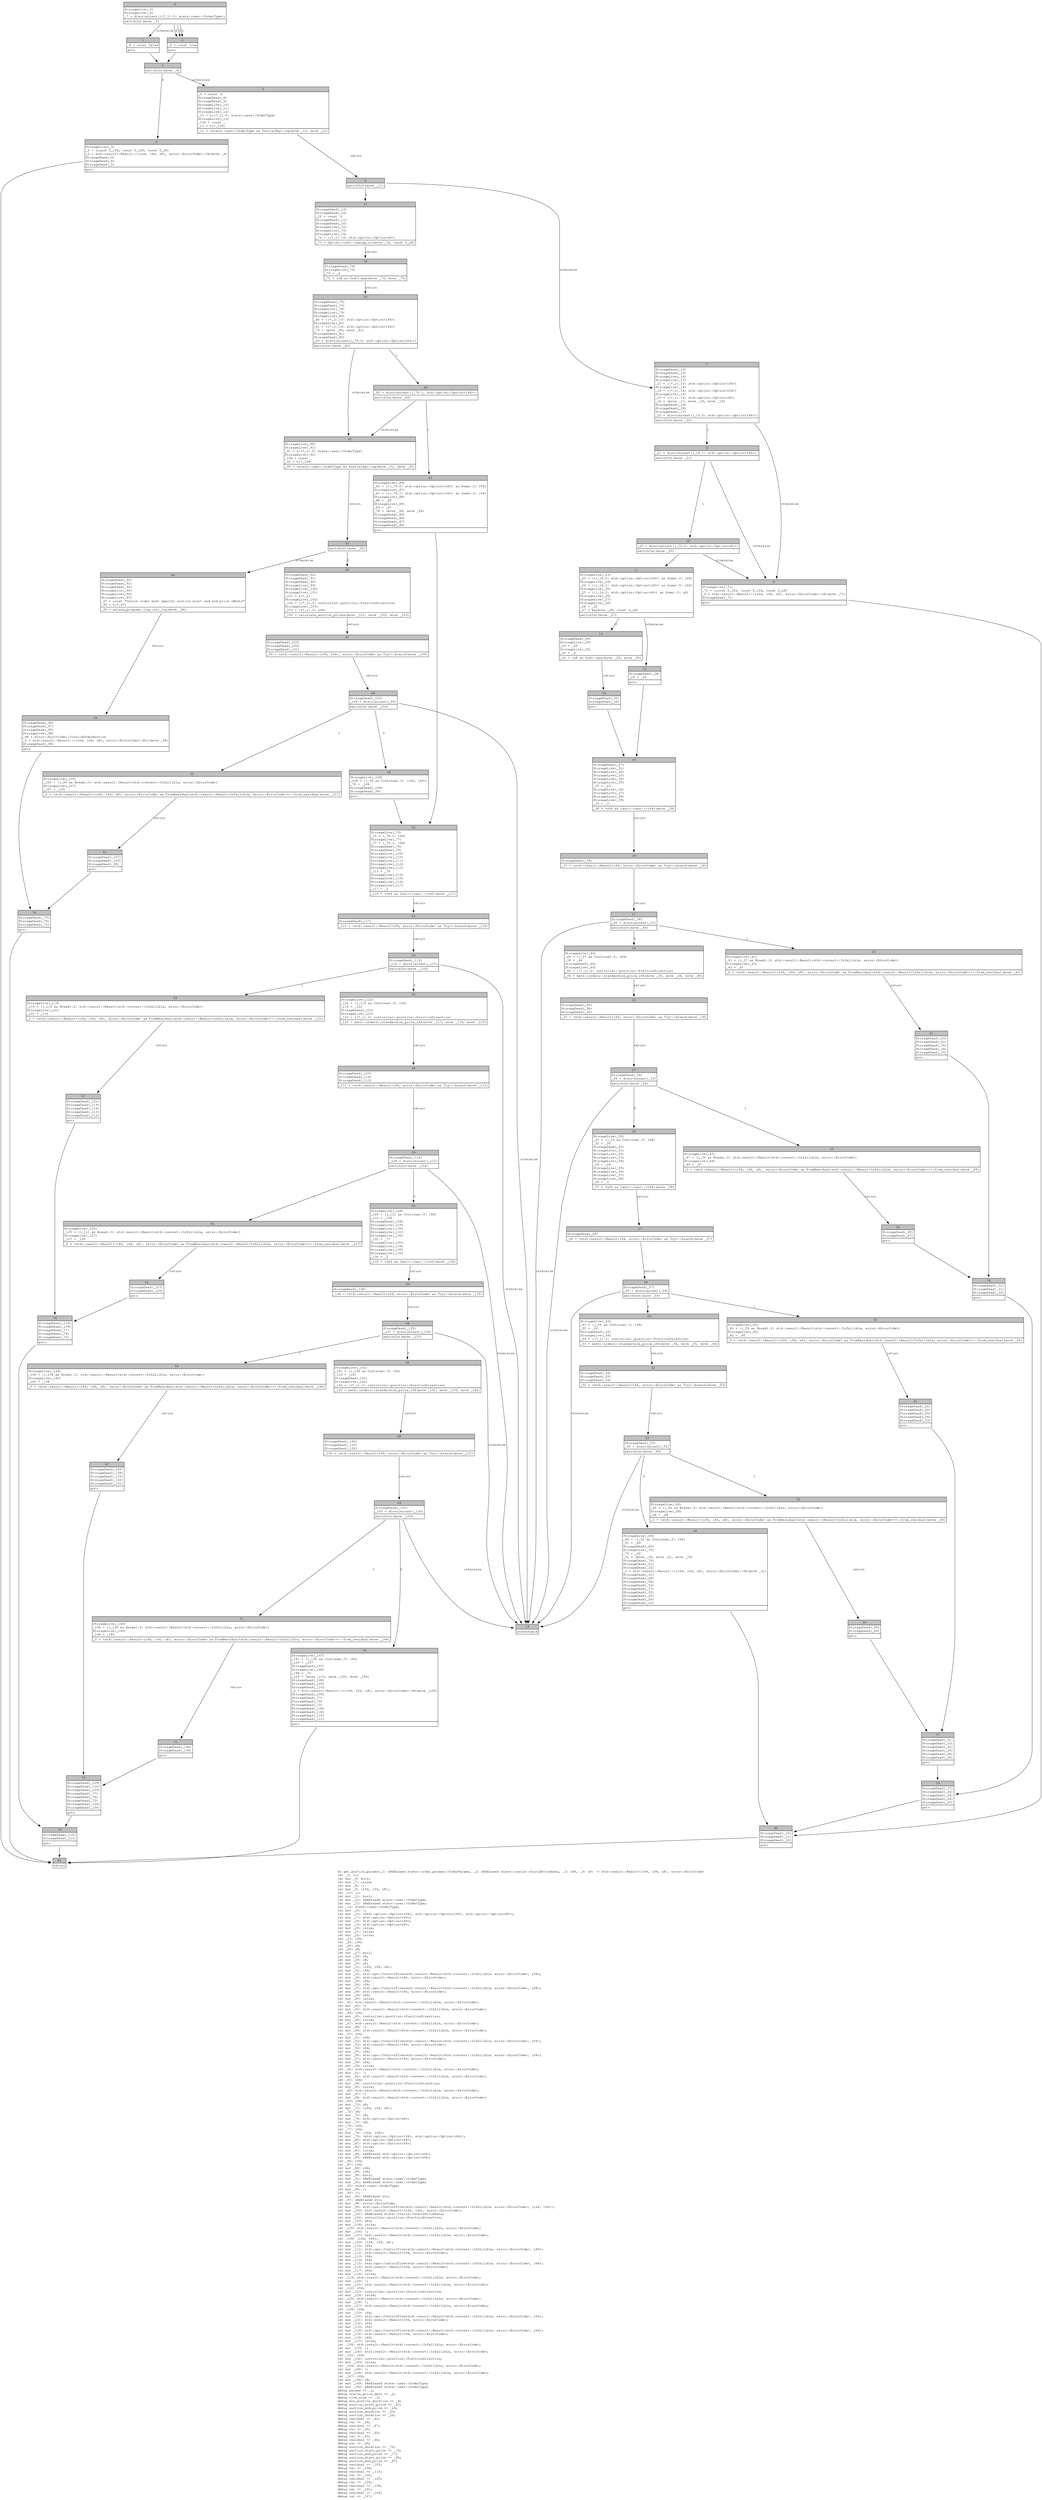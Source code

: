digraph Mir_0_507 {
    graph [fontname="Courier, monospace"];
    node [fontname="Courier, monospace"];
    edge [fontname="Courier, monospace"];
    label=<fn get_auction_params(_1: &amp;ReErased state::order_params::OrderParams, _2: &amp;ReErased state::oracle::OraclePriceData, _3: u64, _4: u8) -&gt; std::result::Result&lt;(i64, i64, u8), error::ErrorCode&gt;<br align="left"/>let _5: ();<br align="left"/>let mut _6: bool;<br align="left"/>let mut _7: isize;<br align="left"/>let mut _8: !;<br align="left"/>let mut _9: (i64, i64, u8);<br align="left"/>let _10: ();<br align="left"/>let mut _11: bool;<br align="left"/>let mut _12: &amp;ReErased state::user::OrderType;<br align="left"/>let mut _13: &amp;ReErased state::user::OrderType;<br align="left"/>let _14: state::user::OrderType;<br align="left"/>let mut _15: !;<br align="left"/>let mut _16: (std::option::Option&lt;i64&gt;, std::option::Option&lt;i64&gt;, std::option::Option&lt;u8&gt;);<br align="left"/>let mut _17: std::option::Option&lt;i64&gt;;<br align="left"/>let mut _18: std::option::Option&lt;i64&gt;;<br align="left"/>let mut _19: std::option::Option&lt;u8&gt;;<br align="left"/>let mut _20: isize;<br align="left"/>let mut _21: isize;<br align="left"/>let mut _22: isize;<br align="left"/>let _23: i64;<br align="left"/>let _24: i64;<br align="left"/>let _25: u8;<br align="left"/>let _26: u8;<br align="left"/>let mut _27: bool;<br align="left"/>let mut _28: u8;<br align="left"/>let mut _29: u8;<br align="left"/>let mut _30: u8;<br align="left"/>let mut _31: (i64, i64, u8);<br align="left"/>let mut _32: i64;<br align="left"/>let mut _33: std::ops::ControlFlow&lt;std::result::Result&lt;std::convert::Infallible, error::ErrorCode&gt;, i64&gt;;<br align="left"/>let mut _34: std::result::Result&lt;i64, error::ErrorCode&gt;;<br align="left"/>let mut _35: i64;<br align="left"/>let mut _36: i64;<br align="left"/>let mut _37: std::ops::ControlFlow&lt;std::result::Result&lt;std::convert::Infallible, error::ErrorCode&gt;, i64&gt;;<br align="left"/>let mut _38: std::result::Result&lt;i64, error::ErrorCode&gt;;<br align="left"/>let mut _39: u64;<br align="left"/>let mut _40: isize;<br align="left"/>let _41: std::result::Result&lt;std::convert::Infallible, error::ErrorCode&gt;;<br align="left"/>let mut _42: !;<br align="left"/>let mut _43: std::result::Result&lt;std::convert::Infallible, error::ErrorCode&gt;;<br align="left"/>let _44: i64;<br align="left"/>let mut _45: controller::position::PositionDirection;<br align="left"/>let mut _46: isize;<br align="left"/>let _47: std::result::Result&lt;std::convert::Infallible, error::ErrorCode&gt;;<br align="left"/>let mut _48: !;<br align="left"/>let mut _49: std::result::Result&lt;std::convert::Infallible, error::ErrorCode&gt;;<br align="left"/>let _50: i64;<br align="left"/>let mut _51: i64;<br align="left"/>let mut _52: std::ops::ControlFlow&lt;std::result::Result&lt;std::convert::Infallible, error::ErrorCode&gt;, i64&gt;;<br align="left"/>let mut _53: std::result::Result&lt;i64, error::ErrorCode&gt;;<br align="left"/>let mut _54: i64;<br align="left"/>let mut _55: i64;<br align="left"/>let mut _56: std::ops::ControlFlow&lt;std::result::Result&lt;std::convert::Infallible, error::ErrorCode&gt;, i64&gt;;<br align="left"/>let mut _57: std::result::Result&lt;i64, error::ErrorCode&gt;;<br align="left"/>let mut _58: u64;<br align="left"/>let mut _59: isize;<br align="left"/>let _60: std::result::Result&lt;std::convert::Infallible, error::ErrorCode&gt;;<br align="left"/>let mut _61: !;<br align="left"/>let mut _62: std::result::Result&lt;std::convert::Infallible, error::ErrorCode&gt;;<br align="left"/>let _63: i64;<br align="left"/>let mut _64: controller::position::PositionDirection;<br align="left"/>let mut _65: isize;<br align="left"/>let _66: std::result::Result&lt;std::convert::Infallible, error::ErrorCode&gt;;<br align="left"/>let mut _67: !;<br align="left"/>let mut _68: std::result::Result&lt;std::convert::Infallible, error::ErrorCode&gt;;<br align="left"/>let _69: i64;<br align="left"/>let mut _70: u8;<br align="left"/>let mut _71: (i64, i64, u8);<br align="left"/>let _72: u8;<br align="left"/>let mut _73: u8;<br align="left"/>let mut _74: std::option::Option&lt;u8&gt;;<br align="left"/>let mut _75: u8;<br align="left"/>let _76: i64;<br align="left"/>let _77: i64;<br align="left"/>let mut _78: (i64, i64);<br align="left"/>let mut _79: (std::option::Option&lt;i64&gt;, std::option::Option&lt;i64&gt;);<br align="left"/>let mut _80: std::option::Option&lt;i64&gt;;<br align="left"/>let mut _81: std::option::Option&lt;i64&gt;;<br align="left"/>let mut _82: isize;<br align="left"/>let mut _83: isize;<br align="left"/>let mut _84: &amp;ReErased std::option::Option&lt;i64&gt;;<br align="left"/>let mut _85: &amp;ReErased std::option::Option&lt;i64&gt;;<br align="left"/>let _86: i64;<br align="left"/>let _87: i64;<br align="left"/>let mut _88: i64;<br align="left"/>let mut _89: i64;<br align="left"/>let mut _90: bool;<br align="left"/>let mut _91: &amp;ReErased state::user::OrderType;<br align="left"/>let mut _92: &amp;ReErased state::user::OrderType;<br align="left"/>let _93: state::user::OrderType;<br align="left"/>let mut _94: !;<br align="left"/>let _95: ();<br align="left"/>let mut _96: &amp;ReErased str;<br align="left"/>let _97: &amp;ReErased str;<br align="left"/>let mut _98: error::ErrorCode;<br align="left"/>let mut _99: std::ops::ControlFlow&lt;std::result::Result&lt;std::convert::Infallible, error::ErrorCode&gt;, (i64, i64)&gt;;<br align="left"/>let mut _100: std::result::Result&lt;(i64, i64), error::ErrorCode&gt;;<br align="left"/>let mut _101: &amp;ReErased state::oracle::OraclePriceData;<br align="left"/>let mut _102: controller::position::PositionDirection;<br align="left"/>let mut _103: u64;<br align="left"/>let mut _104: isize;<br align="left"/>let _105: std::result::Result&lt;std::convert::Infallible, error::ErrorCode&gt;;<br align="left"/>let mut _106: !;<br align="left"/>let mut _107: std::result::Result&lt;std::convert::Infallible, error::ErrorCode&gt;;<br align="left"/>let _108: (i64, i64);<br align="left"/>let mut _109: (i64, i64, u8);<br align="left"/>let mut _110: i64;<br align="left"/>let mut _111: std::ops::ControlFlow&lt;std::result::Result&lt;std::convert::Infallible, error::ErrorCode&gt;, i64&gt;;<br align="left"/>let mut _112: std::result::Result&lt;i64, error::ErrorCode&gt;;<br align="left"/>let mut _113: i64;<br align="left"/>let mut _114: i64;<br align="left"/>let mut _115: std::ops::ControlFlow&lt;std::result::Result&lt;std::convert::Infallible, error::ErrorCode&gt;, i64&gt;;<br align="left"/>let mut _116: std::result::Result&lt;i64, error::ErrorCode&gt;;<br align="left"/>let mut _117: u64;<br align="left"/>let mut _118: isize;<br align="left"/>let _119: std::result::Result&lt;std::convert::Infallible, error::ErrorCode&gt;;<br align="left"/>let mut _120: !;<br align="left"/>let mut _121: std::result::Result&lt;std::convert::Infallible, error::ErrorCode&gt;;<br align="left"/>let _122: i64;<br align="left"/>let mut _123: controller::position::PositionDirection;<br align="left"/>let mut _124: isize;<br align="left"/>let _125: std::result::Result&lt;std::convert::Infallible, error::ErrorCode&gt;;<br align="left"/>let mut _126: !;<br align="left"/>let mut _127: std::result::Result&lt;std::convert::Infallible, error::ErrorCode&gt;;<br align="left"/>let _128: i64;<br align="left"/>let mut _129: i64;<br align="left"/>let mut _130: std::ops::ControlFlow&lt;std::result::Result&lt;std::convert::Infallible, error::ErrorCode&gt;, i64&gt;;<br align="left"/>let mut _131: std::result::Result&lt;i64, error::ErrorCode&gt;;<br align="left"/>let mut _132: i64;<br align="left"/>let mut _133: i64;<br align="left"/>let mut _134: std::ops::ControlFlow&lt;std::result::Result&lt;std::convert::Infallible, error::ErrorCode&gt;, i64&gt;;<br align="left"/>let mut _135: std::result::Result&lt;i64, error::ErrorCode&gt;;<br align="left"/>let mut _136: u64;<br align="left"/>let mut _137: isize;<br align="left"/>let _138: std::result::Result&lt;std::convert::Infallible, error::ErrorCode&gt;;<br align="left"/>let mut _139: !;<br align="left"/>let mut _140: std::result::Result&lt;std::convert::Infallible, error::ErrorCode&gt;;<br align="left"/>let _141: i64;<br align="left"/>let mut _142: controller::position::PositionDirection;<br align="left"/>let mut _143: isize;<br align="left"/>let _144: std::result::Result&lt;std::convert::Infallible, error::ErrorCode&gt;;<br align="left"/>let mut _145: !;<br align="left"/>let mut _146: std::result::Result&lt;std::convert::Infallible, error::ErrorCode&gt;;<br align="left"/>let _147: i64;<br align="left"/>let mut _148: u8;<br align="left"/>let mut _149: &amp;ReErased state::user::OrderType;<br align="left"/>let mut _150: &amp;ReErased state::user::OrderType;<br align="left"/>debug params =&gt; _1;<br align="left"/>debug oracle_price_data =&gt; _2;<br align="left"/>debug tick_size =&gt; _3;<br align="left"/>debug min_auction_duration =&gt; _4;<br align="left"/>debug auction_start_price =&gt; _23;<br align="left"/>debug auction_end_price =&gt; _24;<br align="left"/>debug auction_duration =&gt; _25;<br align="left"/>debug auction_duration =&gt; _26;<br align="left"/>debug residual =&gt; _41;<br align="left"/>debug val =&gt; _44;<br align="left"/>debug residual =&gt; _47;<br align="left"/>debug val =&gt; _50;<br align="left"/>debug residual =&gt; _60;<br align="left"/>debug val =&gt; _63;<br align="left"/>debug residual =&gt; _66;<br align="left"/>debug val =&gt; _69;<br align="left"/>debug auction_duration =&gt; _72;<br align="left"/>debug auction_start_price =&gt; _76;<br align="left"/>debug auction_end_price =&gt; _77;<br align="left"/>debug auction_start_price =&gt; _86;<br align="left"/>debug auction_end_price =&gt; _87;<br align="left"/>debug residual =&gt; _105;<br align="left"/>debug val =&gt; _108;<br align="left"/>debug residual =&gt; _119;<br align="left"/>debug val =&gt; _122;<br align="left"/>debug residual =&gt; _125;<br align="left"/>debug val =&gt; _128;<br align="left"/>debug residual =&gt; _138;<br align="left"/>debug val =&gt; _141;<br align="left"/>debug residual =&gt; _144;<br align="left"/>debug val =&gt; _147;<br align="left"/>>;
    bb0__0_507 [shape="none", label=<<table border="0" cellborder="1" cellspacing="0"><tr><td bgcolor="gray" align="center" colspan="1">0</td></tr><tr><td align="left" balign="left">StorageLive(_5)<br/>StorageLive(_6)<br/>_7 = discriminant(((*_1).0: state::user::OrderType))<br/></td></tr><tr><td align="left">switchInt(move _7)</td></tr></table>>];
    bb1__0_507 [shape="none", label=<<table border="0" cellborder="1" cellspacing="0"><tr><td bgcolor="gray" align="center" colspan="1">1</td></tr><tr><td align="left" balign="left">_6 = const false<br/></td></tr><tr><td align="left">goto</td></tr></table>>];
    bb2__0_507 [shape="none", label=<<table border="0" cellborder="1" cellspacing="0"><tr><td bgcolor="gray" align="center" colspan="1">2</td></tr><tr><td align="left" balign="left">_6 = const true<br/></td></tr><tr><td align="left">goto</td></tr></table>>];
    bb3__0_507 [shape="none", label=<<table border="0" cellborder="1" cellspacing="0"><tr><td bgcolor="gray" align="center" colspan="1">3</td></tr><tr><td align="left">switchInt(move _6)</td></tr></table>>];
    bb4__0_507 [shape="none", label=<<table border="0" cellborder="1" cellspacing="0"><tr><td bgcolor="gray" align="center" colspan="1">4</td></tr><tr><td align="left" balign="left">StorageLive(_9)<br/>_9 = (const 0_i64, const 0_i64, const 0_u8)<br/>_0 = std::result::Result::&lt;(i64, i64, u8), error::ErrorCode&gt;::Ok(move _9)<br/>StorageDead(_9)<br/>StorageDead(_6)<br/>StorageDead(_5)<br/></td></tr><tr><td align="left">goto</td></tr></table>>];
    bb5__0_507 [shape="none", label=<<table border="0" cellborder="1" cellspacing="0"><tr><td bgcolor="gray" align="center" colspan="1">5</td></tr><tr><td align="left" balign="left">_5 = const ()<br/>StorageDead(_6)<br/>StorageDead(_5)<br/>StorageLive(_10)<br/>StorageLive(_11)<br/>StorageLive(_12)<br/>_12 = &amp;((*_1).0: state::user::OrderType)<br/>StorageLive(_13)<br/>_150 = const _<br/>_13 = &amp;(*_150)<br/></td></tr><tr><td align="left">_11 = &lt;state::user::OrderType as PartialEq&gt;::eq(move _12, move _13)</td></tr></table>>];
    bb6__0_507 [shape="none", label=<<table border="0" cellborder="1" cellspacing="0"><tr><td bgcolor="gray" align="center" colspan="1">6</td></tr><tr><td align="left">switchInt(move _11)</td></tr></table>>];
    bb7__0_507 [shape="none", label=<<table border="0" cellborder="1" cellspacing="0"><tr><td bgcolor="gray" align="center" colspan="1">7</td></tr><tr><td align="left" balign="left">StorageDead(_13)<br/>StorageDead(_12)<br/>StorageLive(_16)<br/>StorageLive(_17)<br/>_17 = ((*_1).15: std::option::Option&lt;i64&gt;)<br/>StorageLive(_18)<br/>_18 = ((*_1).16: std::option::Option&lt;i64&gt;)<br/>StorageLive(_19)<br/>_19 = ((*_1).14: std::option::Option&lt;u8&gt;)<br/>_16 = (move _17, move _18, move _19)<br/>StorageDead(_19)<br/>StorageDead(_18)<br/>StorageDead(_17)<br/>_22 = discriminant((_16.0: std::option::Option&lt;i64&gt;))<br/></td></tr><tr><td align="left">switchInt(move _22)</td></tr></table>>];
    bb8__0_507 [shape="none", label=<<table border="0" cellborder="1" cellspacing="0"><tr><td bgcolor="gray" align="center" colspan="1">8</td></tr><tr><td align="left" balign="left">StorageLive(_71)<br/>_71 = (const 0_i64, const 0_i64, const 0_u8)<br/>_0 = std::result::Result::&lt;(i64, i64, u8), error::ErrorCode&gt;::Ok(move _71)<br/>StorageDead(_71)<br/></td></tr><tr><td align="left">goto</td></tr></table>>];
    bb9__0_507 [shape="none", label=<<table border="0" cellborder="1" cellspacing="0"><tr><td bgcolor="gray" align="center" colspan="1">9</td></tr><tr><td align="left" balign="left">_21 = discriminant((_16.1: std::option::Option&lt;i64&gt;))<br/></td></tr><tr><td align="left">switchInt(move _21)</td></tr></table>>];
    bb10__0_507 [shape="none", label=<<table border="0" cellborder="1" cellspacing="0"><tr><td bgcolor="gray" align="center" colspan="1">10</td></tr><tr><td align="left" balign="left">_20 = discriminant((_16.2: std::option::Option&lt;u8&gt;))<br/></td></tr><tr><td align="left">switchInt(move _20)</td></tr></table>>];
    bb11__0_507 [shape="none", label=<<table border="0" cellborder="1" cellspacing="0"><tr><td bgcolor="gray" align="center" colspan="1">11</td></tr><tr><td align="left" balign="left">StorageLive(_23)<br/>_23 = (((_16.0: std::option::Option&lt;i64&gt;) as Some).0: i64)<br/>StorageLive(_24)<br/>_24 = (((_16.1: std::option::Option&lt;i64&gt;) as Some).0: i64)<br/>StorageLive(_25)<br/>_25 = (((_16.2: std::option::Option&lt;u8&gt;) as Some).0: u8)<br/>StorageLive(_26)<br/>StorageLive(_27)<br/>StorageLive(_28)<br/>_28 = _25<br/>_27 = Eq(move _28, const 0_u8)<br/></td></tr><tr><td align="left">switchInt(move _27)</td></tr></table>>];
    bb12__0_507 [shape="none", label=<<table border="0" cellborder="1" cellspacing="0"><tr><td bgcolor="gray" align="center" colspan="1">12</td></tr><tr><td align="left" balign="left">StorageDead(_28)<br/>_26 = _25<br/></td></tr><tr><td align="left">goto</td></tr></table>>];
    bb13__0_507 [shape="none", label=<<table border="0" cellborder="1" cellspacing="0"><tr><td bgcolor="gray" align="center" colspan="1">13</td></tr><tr><td align="left" balign="left">StorageDead(_28)<br/>StorageLive(_29)<br/>_29 = _25<br/>StorageLive(_30)<br/>_30 = _4<br/></td></tr><tr><td align="left">_26 = &lt;u8 as Ord&gt;::max(move _29, move _30)</td></tr></table>>];
    bb14__0_507 [shape="none", label=<<table border="0" cellborder="1" cellspacing="0"><tr><td bgcolor="gray" align="center" colspan="1">14</td></tr><tr><td align="left" balign="left">StorageDead(_30)<br/>StorageDead(_29)<br/></td></tr><tr><td align="left">goto</td></tr></table>>];
    bb15__0_507 [shape="none", label=<<table border="0" cellborder="1" cellspacing="0"><tr><td bgcolor="gray" align="center" colspan="1">15</td></tr><tr><td align="left" balign="left">StorageDead(_27)<br/>StorageLive(_31)<br/>StorageLive(_32)<br/>StorageLive(_33)<br/>StorageLive(_34)<br/>StorageLive(_35)<br/>_35 = _23<br/>StorageLive(_36)<br/>StorageLive(_37)<br/>StorageLive(_38)<br/>StorageLive(_39)<br/>_39 = _3<br/></td></tr><tr><td align="left">_38 = &lt;u64 as Cast&gt;::cast::&lt;i64&gt;(move _39)</td></tr></table>>];
    bb16__0_507 [shape="none", label=<<table border="0" cellborder="1" cellspacing="0"><tr><td bgcolor="gray" align="center" colspan="1">16</td></tr><tr><td align="left" balign="left">StorageDead(_39)<br/></td></tr><tr><td align="left">_37 = &lt;std::result::Result&lt;i64, error::ErrorCode&gt; as Try&gt;::branch(move _38)</td></tr></table>>];
    bb17__0_507 [shape="none", label=<<table border="0" cellborder="1" cellspacing="0"><tr><td bgcolor="gray" align="center" colspan="1">17</td></tr><tr><td align="left" balign="left">StorageDead(_38)<br/>_40 = discriminant(_37)<br/></td></tr><tr><td align="left">switchInt(move _40)</td></tr></table>>];
    bb18__0_507 [shape="none", label=<<table border="0" cellborder="1" cellspacing="0"><tr><td bgcolor="gray" align="center" colspan="1">18</td></tr><tr><td align="left" balign="left">StorageLive(_44)<br/>_44 = ((_37 as Continue).0: i64)<br/>_36 = _44<br/>StorageDead(_44)<br/>StorageLive(_45)<br/>_45 = ((*_1).2: controller::position::PositionDirection)<br/></td></tr><tr><td align="left">_34 = math::orders::standardize_price_i64(move _35, move _36, move _45)</td></tr></table>>];
    bb19__0_507 [shape="none", label=<<table border="0" cellborder="1" cellspacing="0"><tr><td bgcolor="gray" align="center" colspan="1">19</td></tr><tr><td align="left">unreachable</td></tr></table>>];
    bb20__0_507 [shape="none", label=<<table border="0" cellborder="1" cellspacing="0"><tr><td bgcolor="gray" align="center" colspan="1">20</td></tr><tr><td align="left" balign="left">StorageLive(_41)<br/>_41 = ((_37 as Break).0: std::result::Result&lt;std::convert::Infallible, error::ErrorCode&gt;)<br/>StorageLive(_43)<br/>_43 = _41<br/></td></tr><tr><td align="left">_0 = &lt;std::result::Result&lt;(i64, i64, u8), error::ErrorCode&gt; as FromResidual&lt;std::result::Result&lt;Infallible, error::ErrorCode&gt;&gt;&gt;::from_residual(move _43)</td></tr></table>>];
    bb21__0_507 [shape="none", label=<<table border="0" cellborder="1" cellspacing="0"><tr><td bgcolor="gray" align="center" colspan="1">21</td></tr><tr><td align="left" balign="left">StorageDead(_43)<br/>StorageDead(_41)<br/>StorageDead(_36)<br/>StorageDead(_35)<br/>StorageDead(_34)<br/></td></tr><tr><td align="left">goto</td></tr></table>>];
    bb22__0_507 [shape="none", label=<<table border="0" cellborder="1" cellspacing="0"><tr><td bgcolor="gray" align="center" colspan="1">22</td></tr><tr><td align="left" balign="left">StorageDead(_45)<br/>StorageDead(_36)<br/>StorageDead(_35)<br/></td></tr><tr><td align="left">_33 = &lt;std::result::Result&lt;i64, error::ErrorCode&gt; as Try&gt;::branch(move _34)</td></tr></table>>];
    bb23__0_507 [shape="none", label=<<table border="0" cellborder="1" cellspacing="0"><tr><td bgcolor="gray" align="center" colspan="1">23</td></tr><tr><td align="left" balign="left">StorageDead(_34)<br/>_46 = discriminant(_33)<br/></td></tr><tr><td align="left">switchInt(move _46)</td></tr></table>>];
    bb24__0_507 [shape="none", label=<<table border="0" cellborder="1" cellspacing="0"><tr><td bgcolor="gray" align="center" colspan="1">24</td></tr><tr><td align="left" balign="left">StorageLive(_50)<br/>_50 = ((_33 as Continue).0: i64)<br/>_32 = _50<br/>StorageDead(_50)<br/>StorageLive(_51)<br/>StorageLive(_52)<br/>StorageLive(_53)<br/>StorageLive(_54)<br/>_54 = _24<br/>StorageLive(_55)<br/>StorageLive(_56)<br/>StorageLive(_57)<br/>StorageLive(_58)<br/>_58 = _3<br/></td></tr><tr><td align="left">_57 = &lt;u64 as Cast&gt;::cast::&lt;i64&gt;(move _58)</td></tr></table>>];
    bb25__0_507 [shape="none", label=<<table border="0" cellborder="1" cellspacing="0"><tr><td bgcolor="gray" align="center" colspan="1">25</td></tr><tr><td align="left" balign="left">StorageLive(_47)<br/>_47 = ((_33 as Break).0: std::result::Result&lt;std::convert::Infallible, error::ErrorCode&gt;)<br/>StorageLive(_49)<br/>_49 = _47<br/></td></tr><tr><td align="left">_0 = &lt;std::result::Result&lt;(i64, i64, u8), error::ErrorCode&gt; as FromResidual&lt;std::result::Result&lt;Infallible, error::ErrorCode&gt;&gt;&gt;::from_residual(move _49)</td></tr></table>>];
    bb26__0_507 [shape="none", label=<<table border="0" cellborder="1" cellspacing="0"><tr><td bgcolor="gray" align="center" colspan="1">26</td></tr><tr><td align="left" balign="left">StorageDead(_49)<br/>StorageDead(_47)<br/></td></tr><tr><td align="left">goto</td></tr></table>>];
    bb27__0_507 [shape="none", label=<<table border="0" cellborder="1" cellspacing="0"><tr><td bgcolor="gray" align="center" colspan="1">27</td></tr><tr><td align="left" balign="left">StorageDead(_58)<br/></td></tr><tr><td align="left">_56 = &lt;std::result::Result&lt;i64, error::ErrorCode&gt; as Try&gt;::branch(move _57)</td></tr></table>>];
    bb28__0_507 [shape="none", label=<<table border="0" cellborder="1" cellspacing="0"><tr><td bgcolor="gray" align="center" colspan="1">28</td></tr><tr><td align="left" balign="left">StorageDead(_57)<br/>_59 = discriminant(_56)<br/></td></tr><tr><td align="left">switchInt(move _59)</td></tr></table>>];
    bb29__0_507 [shape="none", label=<<table border="0" cellborder="1" cellspacing="0"><tr><td bgcolor="gray" align="center" colspan="1">29</td></tr><tr><td align="left" balign="left">StorageLive(_63)<br/>_63 = ((_56 as Continue).0: i64)<br/>_55 = _63<br/>StorageDead(_63)<br/>StorageLive(_64)<br/>_64 = ((*_1).2: controller::position::PositionDirection)<br/></td></tr><tr><td align="left">_53 = math::orders::standardize_price_i64(move _54, move _55, move _64)</td></tr></table>>];
    bb30__0_507 [shape="none", label=<<table border="0" cellborder="1" cellspacing="0"><tr><td bgcolor="gray" align="center" colspan="1">30</td></tr><tr><td align="left" balign="left">StorageLive(_60)<br/>_60 = ((_56 as Break).0: std::result::Result&lt;std::convert::Infallible, error::ErrorCode&gt;)<br/>StorageLive(_62)<br/>_62 = _60<br/></td></tr><tr><td align="left">_0 = &lt;std::result::Result&lt;(i64, i64, u8), error::ErrorCode&gt; as FromResidual&lt;std::result::Result&lt;Infallible, error::ErrorCode&gt;&gt;&gt;::from_residual(move _62)</td></tr></table>>];
    bb31__0_507 [shape="none", label=<<table border="0" cellborder="1" cellspacing="0"><tr><td bgcolor="gray" align="center" colspan="1">31</td></tr><tr><td align="left" balign="left">StorageDead(_62)<br/>StorageDead(_60)<br/>StorageDead(_55)<br/>StorageDead(_54)<br/>StorageDead(_53)<br/></td></tr><tr><td align="left">goto</td></tr></table>>];
    bb32__0_507 [shape="none", label=<<table border="0" cellborder="1" cellspacing="0"><tr><td bgcolor="gray" align="center" colspan="1">32</td></tr><tr><td align="left" balign="left">StorageDead(_64)<br/>StorageDead(_55)<br/>StorageDead(_54)<br/></td></tr><tr><td align="left">_52 = &lt;std::result::Result&lt;i64, error::ErrorCode&gt; as Try&gt;::branch(move _53)</td></tr></table>>];
    bb33__0_507 [shape="none", label=<<table border="0" cellborder="1" cellspacing="0"><tr><td bgcolor="gray" align="center" colspan="1">33</td></tr><tr><td align="left" balign="left">StorageDead(_53)<br/>_65 = discriminant(_52)<br/></td></tr><tr><td align="left">switchInt(move _65)</td></tr></table>>];
    bb34__0_507 [shape="none", label=<<table border="0" cellborder="1" cellspacing="0"><tr><td bgcolor="gray" align="center" colspan="1">34</td></tr><tr><td align="left" balign="left">StorageLive(_69)<br/>_69 = ((_52 as Continue).0: i64)<br/>_51 = _69<br/>StorageDead(_69)<br/>StorageLive(_70)<br/>_70 = _26<br/>_31 = (move _32, move _51, move _70)<br/>StorageDead(_70)<br/>StorageDead(_51)<br/>StorageDead(_32)<br/>_0 = std::result::Result::&lt;(i64, i64, u8), error::ErrorCode&gt;::Ok(move _31)<br/>StorageDead(_31)<br/>StorageDead(_26)<br/>StorageDead(_56)<br/>StorageDead(_52)<br/>StorageDead(_37)<br/>StorageDead(_33)<br/>StorageDead(_25)<br/>StorageDead(_24)<br/>StorageDead(_23)<br/></td></tr><tr><td align="left">goto</td></tr></table>>];
    bb35__0_507 [shape="none", label=<<table border="0" cellborder="1" cellspacing="0"><tr><td bgcolor="gray" align="center" colspan="1">35</td></tr><tr><td align="left" balign="left">StorageLive(_66)<br/>_66 = ((_52 as Break).0: std::result::Result&lt;std::convert::Infallible, error::ErrorCode&gt;)<br/>StorageLive(_68)<br/>_68 = _66<br/></td></tr><tr><td align="left">_0 = &lt;std::result::Result&lt;(i64, i64, u8), error::ErrorCode&gt; as FromResidual&lt;std::result::Result&lt;Infallible, error::ErrorCode&gt;&gt;&gt;::from_residual(move _68)</td></tr></table>>];
    bb36__0_507 [shape="none", label=<<table border="0" cellborder="1" cellspacing="0"><tr><td bgcolor="gray" align="center" colspan="1">36</td></tr><tr><td align="left" balign="left">StorageDead(_68)<br/>StorageDead(_66)<br/></td></tr><tr><td align="left">goto</td></tr></table>>];
    bb37__0_507 [shape="none", label=<<table border="0" cellborder="1" cellspacing="0"><tr><td bgcolor="gray" align="center" colspan="1">37</td></tr><tr><td align="left" balign="left">StorageDead(_13)<br/>StorageDead(_12)<br/>_10 = const ()<br/>StorageDead(_11)<br/>StorageDead(_10)<br/>StorageLive(_72)<br/>StorageLive(_73)<br/>StorageLive(_74)<br/>_74 = ((*_1).14: std::option::Option&lt;u8&gt;)<br/></td></tr><tr><td align="left">_73 = Option::&lt;u8&gt;::unwrap_or(move _74, const 0_u8)</td></tr></table>>];
    bb38__0_507 [shape="none", label=<<table border="0" cellborder="1" cellspacing="0"><tr><td bgcolor="gray" align="center" colspan="1">38</td></tr><tr><td align="left" balign="left">StorageDead(_74)<br/>StorageLive(_75)<br/>_75 = _4<br/></td></tr><tr><td align="left">_72 = &lt;u8 as Ord&gt;::max(move _73, move _75)</td></tr></table>>];
    bb39__0_507 [shape="none", label=<<table border="0" cellborder="1" cellspacing="0"><tr><td bgcolor="gray" align="center" colspan="1">39</td></tr><tr><td align="left" balign="left">StorageDead(_75)<br/>StorageDead(_73)<br/>StorageLive(_78)<br/>StorageLive(_79)<br/>StorageLive(_80)<br/>_80 = ((*_1).15: std::option::Option&lt;i64&gt;)<br/>StorageLive(_81)<br/>_81 = ((*_1).16: std::option::Option&lt;i64&gt;)<br/>_79 = (move _80, move _81)<br/>StorageDead(_81)<br/>StorageDead(_80)<br/>_83 = discriminant((_79.0: std::option::Option&lt;i64&gt;))<br/></td></tr><tr><td align="left">switchInt(move _83)</td></tr></table>>];
    bb40__0_507 [shape="none", label=<<table border="0" cellborder="1" cellspacing="0"><tr><td bgcolor="gray" align="center" colspan="1">40</td></tr><tr><td align="left" balign="left">_82 = discriminant((_79.1: std::option::Option&lt;i64&gt;))<br/></td></tr><tr><td align="left">switchInt(move _82)</td></tr></table>>];
    bb41__0_507 [shape="none", label=<<table border="0" cellborder="1" cellspacing="0"><tr><td bgcolor="gray" align="center" colspan="1">41</td></tr><tr><td align="left" balign="left">StorageLive(_86)<br/>_86 = (((_79.0: std::option::Option&lt;i64&gt;) as Some).0: i64)<br/>StorageLive(_87)<br/>_87 = (((_79.1: std::option::Option&lt;i64&gt;) as Some).0: i64)<br/>StorageLive(_88)<br/>_88 = _86<br/>StorageLive(_89)<br/>_89 = _87<br/>_78 = (move _88, move _89)<br/>StorageDead(_89)<br/>StorageDead(_88)<br/>StorageDead(_87)<br/>StorageDead(_86)<br/></td></tr><tr><td align="left">goto</td></tr></table>>];
    bb42__0_507 [shape="none", label=<<table border="0" cellborder="1" cellspacing="0"><tr><td bgcolor="gray" align="center" colspan="1">42</td></tr><tr><td align="left" balign="left">StorageLive(_90)<br/>StorageLive(_91)<br/>_91 = &amp;((*_1).0: state::user::OrderType)<br/>StorageLive(_92)<br/>_149 = const _<br/>_92 = &amp;(*_149)<br/></td></tr><tr><td align="left">_90 = &lt;state::user::OrderType as PartialEq&gt;::eq(move _91, move _92)</td></tr></table>>];
    bb43__0_507 [shape="none", label=<<table border="0" cellborder="1" cellspacing="0"><tr><td bgcolor="gray" align="center" colspan="1">43</td></tr><tr><td align="left">switchInt(move _90)</td></tr></table>>];
    bb44__0_507 [shape="none", label=<<table border="0" cellborder="1" cellspacing="0"><tr><td bgcolor="gray" align="center" colspan="1">44</td></tr><tr><td align="left" balign="left">StorageDead(_92)<br/>StorageDead(_91)<br/>StorageDead(_90)<br/>StorageLive(_95)<br/>StorageLive(_96)<br/>StorageLive(_97)<br/>_97 = const &quot;Oracle order must specify auction start and end price offsets&quot;<br/>_96 = &amp;(*_97)<br/></td></tr><tr><td align="left">_95 = solana_program::log::sol_log(move _96)</td></tr></table>>];
    bb45__0_507 [shape="none", label=<<table border="0" cellborder="1" cellspacing="0"><tr><td bgcolor="gray" align="center" colspan="1">45</td></tr><tr><td align="left" balign="left">StorageDead(_92)<br/>StorageDead(_91)<br/>StorageDead(_90)<br/>StorageLive(_99)<br/>StorageLive(_100)<br/>StorageLive(_101)<br/>_101 = &amp;(*_2)<br/>StorageLive(_102)<br/>_102 = ((*_1).2: controller::position::PositionDirection)<br/>StorageLive(_103)<br/>_103 = ((*_1).5: u64)<br/></td></tr><tr><td align="left">_100 = calculate_auction_prices(move _101, move _102, move _103)</td></tr></table>>];
    bb46__0_507 [shape="none", label=<<table border="0" cellborder="1" cellspacing="0"><tr><td bgcolor="gray" align="center" colspan="1">46</td></tr><tr><td align="left" balign="left">StorageDead(_96)<br/>StorageDead(_97)<br/>StorageDead(_95)<br/>StorageLive(_98)<br/>_98 = error::ErrorCode::InvalidOrderAuction<br/>_0 = std::result::Result::&lt;(i64, i64, u8), error::ErrorCode&gt;::Err(move _98)<br/>StorageDead(_98)<br/></td></tr><tr><td align="left">goto</td></tr></table>>];
    bb47__0_507 [shape="none", label=<<table border="0" cellborder="1" cellspacing="0"><tr><td bgcolor="gray" align="center" colspan="1">47</td></tr><tr><td align="left" balign="left">StorageDead(_103)<br/>StorageDead(_102)<br/>StorageDead(_101)<br/></td></tr><tr><td align="left">_99 = &lt;std::result::Result&lt;(i64, i64), error::ErrorCode&gt; as Try&gt;::branch(move _100)</td></tr></table>>];
    bb48__0_507 [shape="none", label=<<table border="0" cellborder="1" cellspacing="0"><tr><td bgcolor="gray" align="center" colspan="1">48</td></tr><tr><td align="left" balign="left">StorageDead(_100)<br/>_104 = discriminant(_99)<br/></td></tr><tr><td align="left">switchInt(move _104)</td></tr></table>>];
    bb49__0_507 [shape="none", label=<<table border="0" cellborder="1" cellspacing="0"><tr><td bgcolor="gray" align="center" colspan="1">49</td></tr><tr><td align="left" balign="left">StorageLive(_108)<br/>_108 = ((_99 as Continue).0: (i64, i64))<br/>_78 = _108<br/>StorageDead(_108)<br/>StorageDead(_99)<br/></td></tr><tr><td align="left">goto</td></tr></table>>];
    bb50__0_507 [shape="none", label=<<table border="0" cellborder="1" cellspacing="0"><tr><td bgcolor="gray" align="center" colspan="1">50</td></tr><tr><td align="left" balign="left">StorageLive(_105)<br/>_105 = ((_99 as Break).0: std::result::Result&lt;std::convert::Infallible, error::ErrorCode&gt;)<br/>StorageLive(_107)<br/>_107 = _105<br/></td></tr><tr><td align="left">_0 = &lt;std::result::Result&lt;(i64, i64, u8), error::ErrorCode&gt; as FromResidual&lt;std::result::Result&lt;Infallible, error::ErrorCode&gt;&gt;&gt;::from_residual(move _107)</td></tr></table>>];
    bb51__0_507 [shape="none", label=<<table border="0" cellborder="1" cellspacing="0"><tr><td bgcolor="gray" align="center" colspan="1">51</td></tr><tr><td align="left" balign="left">StorageDead(_107)<br/>StorageDead(_105)<br/>StorageDead(_99)<br/></td></tr><tr><td align="left">goto</td></tr></table>>];
    bb52__0_507 [shape="none", label=<<table border="0" cellborder="1" cellspacing="0"><tr><td bgcolor="gray" align="center" colspan="1">52</td></tr><tr><td align="left" balign="left">StorageLive(_76)<br/>_76 = (_78.0: i64)<br/>StorageLive(_77)<br/>_77 = (_78.1: i64)<br/>StorageDead(_79)<br/>StorageDead(_78)<br/>StorageLive(_109)<br/>StorageLive(_110)<br/>StorageLive(_111)<br/>StorageLive(_112)<br/>StorageLive(_113)<br/>_113 = _76<br/>StorageLive(_114)<br/>StorageLive(_115)<br/>StorageLive(_116)<br/>StorageLive(_117)<br/>_117 = _3<br/></td></tr><tr><td align="left">_116 = &lt;u64 as Cast&gt;::cast::&lt;i64&gt;(move _117)</td></tr></table>>];
    bb53__0_507 [shape="none", label=<<table border="0" cellborder="1" cellspacing="0"><tr><td bgcolor="gray" align="center" colspan="1">53</td></tr><tr><td align="left" balign="left">StorageDead(_117)<br/></td></tr><tr><td align="left">_115 = &lt;std::result::Result&lt;i64, error::ErrorCode&gt; as Try&gt;::branch(move _116)</td></tr></table>>];
    bb54__0_507 [shape="none", label=<<table border="0" cellborder="1" cellspacing="0"><tr><td bgcolor="gray" align="center" colspan="1">54</td></tr><tr><td align="left" balign="left">StorageDead(_116)<br/>_118 = discriminant(_115)<br/></td></tr><tr><td align="left">switchInt(move _118)</td></tr></table>>];
    bb55__0_507 [shape="none", label=<<table border="0" cellborder="1" cellspacing="0"><tr><td bgcolor="gray" align="center" colspan="1">55</td></tr><tr><td align="left" balign="left">StorageLive(_122)<br/>_122 = ((_115 as Continue).0: i64)<br/>_114 = _122<br/>StorageDead(_122)<br/>StorageLive(_123)<br/>_123 = ((*_1).2: controller::position::PositionDirection)<br/></td></tr><tr><td align="left">_112 = math::orders::standardize_price_i64(move _113, move _114, move _123)</td></tr></table>>];
    bb56__0_507 [shape="none", label=<<table border="0" cellborder="1" cellspacing="0"><tr><td bgcolor="gray" align="center" colspan="1">56</td></tr><tr><td align="left" balign="left">StorageLive(_119)<br/>_119 = ((_115 as Break).0: std::result::Result&lt;std::convert::Infallible, error::ErrorCode&gt;)<br/>StorageLive(_121)<br/>_121 = _119<br/></td></tr><tr><td align="left">_0 = &lt;std::result::Result&lt;(i64, i64, u8), error::ErrorCode&gt; as FromResidual&lt;std::result::Result&lt;Infallible, error::ErrorCode&gt;&gt;&gt;::from_residual(move _121)</td></tr></table>>];
    bb57__0_507 [shape="none", label=<<table border="0" cellborder="1" cellspacing="0"><tr><td bgcolor="gray" align="center" colspan="1">57</td></tr><tr><td align="left" balign="left">StorageDead(_121)<br/>StorageDead(_119)<br/>StorageDead(_114)<br/>StorageDead(_113)<br/>StorageDead(_112)<br/></td></tr><tr><td align="left">goto</td></tr></table>>];
    bb58__0_507 [shape="none", label=<<table border="0" cellborder="1" cellspacing="0"><tr><td bgcolor="gray" align="center" colspan="1">58</td></tr><tr><td align="left" balign="left">StorageDead(_123)<br/>StorageDead(_114)<br/>StorageDead(_113)<br/></td></tr><tr><td align="left">_111 = &lt;std::result::Result&lt;i64, error::ErrorCode&gt; as Try&gt;::branch(move _112)</td></tr></table>>];
    bb59__0_507 [shape="none", label=<<table border="0" cellborder="1" cellspacing="0"><tr><td bgcolor="gray" align="center" colspan="1">59</td></tr><tr><td align="left" balign="left">StorageDead(_112)<br/>_124 = discriminant(_111)<br/></td></tr><tr><td align="left">switchInt(move _124)</td></tr></table>>];
    bb60__0_507 [shape="none", label=<<table border="0" cellborder="1" cellspacing="0"><tr><td bgcolor="gray" align="center" colspan="1">60</td></tr><tr><td align="left" balign="left">StorageLive(_128)<br/>_128 = ((_111 as Continue).0: i64)<br/>_110 = _128<br/>StorageDead(_128)<br/>StorageLive(_129)<br/>StorageLive(_130)<br/>StorageLive(_131)<br/>StorageLive(_132)<br/>_132 = _77<br/>StorageLive(_133)<br/>StorageLive(_134)<br/>StorageLive(_135)<br/>StorageLive(_136)<br/>_136 = _3<br/></td></tr><tr><td align="left">_135 = &lt;u64 as Cast&gt;::cast::&lt;i64&gt;(move _136)</td></tr></table>>];
    bb61__0_507 [shape="none", label=<<table border="0" cellborder="1" cellspacing="0"><tr><td bgcolor="gray" align="center" colspan="1">61</td></tr><tr><td align="left" balign="left">StorageLive(_125)<br/>_125 = ((_111 as Break).0: std::result::Result&lt;std::convert::Infallible, error::ErrorCode&gt;)<br/>StorageLive(_127)<br/>_127 = _125<br/></td></tr><tr><td align="left">_0 = &lt;std::result::Result&lt;(i64, i64, u8), error::ErrorCode&gt; as FromResidual&lt;std::result::Result&lt;Infallible, error::ErrorCode&gt;&gt;&gt;::from_residual(move _127)</td></tr></table>>];
    bb62__0_507 [shape="none", label=<<table border="0" cellborder="1" cellspacing="0"><tr><td bgcolor="gray" align="center" colspan="1">62</td></tr><tr><td align="left" balign="left">StorageDead(_127)<br/>StorageDead(_125)<br/></td></tr><tr><td align="left">goto</td></tr></table>>];
    bb63__0_507 [shape="none", label=<<table border="0" cellborder="1" cellspacing="0"><tr><td bgcolor="gray" align="center" colspan="1">63</td></tr><tr><td align="left" balign="left">StorageDead(_136)<br/></td></tr><tr><td align="left">_134 = &lt;std::result::Result&lt;i64, error::ErrorCode&gt; as Try&gt;::branch(move _135)</td></tr></table>>];
    bb64__0_507 [shape="none", label=<<table border="0" cellborder="1" cellspacing="0"><tr><td bgcolor="gray" align="center" colspan="1">64</td></tr><tr><td align="left" balign="left">StorageDead(_135)<br/>_137 = discriminant(_134)<br/></td></tr><tr><td align="left">switchInt(move _137)</td></tr></table>>];
    bb65__0_507 [shape="none", label=<<table border="0" cellborder="1" cellspacing="0"><tr><td bgcolor="gray" align="center" colspan="1">65</td></tr><tr><td align="left" balign="left">StorageLive(_141)<br/>_141 = ((_134 as Continue).0: i64)<br/>_133 = _141<br/>StorageDead(_141)<br/>StorageLive(_142)<br/>_142 = ((*_1).2: controller::position::PositionDirection)<br/></td></tr><tr><td align="left">_131 = math::orders::standardize_price_i64(move _132, move _133, move _142)</td></tr></table>>];
    bb66__0_507 [shape="none", label=<<table border="0" cellborder="1" cellspacing="0"><tr><td bgcolor="gray" align="center" colspan="1">66</td></tr><tr><td align="left" balign="left">StorageLive(_138)<br/>_138 = ((_134 as Break).0: std::result::Result&lt;std::convert::Infallible, error::ErrorCode&gt;)<br/>StorageLive(_140)<br/>_140 = _138<br/></td></tr><tr><td align="left">_0 = &lt;std::result::Result&lt;(i64, i64, u8), error::ErrorCode&gt; as FromResidual&lt;std::result::Result&lt;Infallible, error::ErrorCode&gt;&gt;&gt;::from_residual(move _140)</td></tr></table>>];
    bb67__0_507 [shape="none", label=<<table border="0" cellborder="1" cellspacing="0"><tr><td bgcolor="gray" align="center" colspan="1">67</td></tr><tr><td align="left" balign="left">StorageDead(_140)<br/>StorageDead(_138)<br/>StorageDead(_133)<br/>StorageDead(_132)<br/>StorageDead(_131)<br/></td></tr><tr><td align="left">goto</td></tr></table>>];
    bb68__0_507 [shape="none", label=<<table border="0" cellborder="1" cellspacing="0"><tr><td bgcolor="gray" align="center" colspan="1">68</td></tr><tr><td align="left" balign="left">StorageDead(_142)<br/>StorageDead(_133)<br/>StorageDead(_132)<br/></td></tr><tr><td align="left">_130 = &lt;std::result::Result&lt;i64, error::ErrorCode&gt; as Try&gt;::branch(move _131)</td></tr></table>>];
    bb69__0_507 [shape="none", label=<<table border="0" cellborder="1" cellspacing="0"><tr><td bgcolor="gray" align="center" colspan="1">69</td></tr><tr><td align="left" balign="left">StorageDead(_131)<br/>_143 = discriminant(_130)<br/></td></tr><tr><td align="left">switchInt(move _143)</td></tr></table>>];
    bb70__0_507 [shape="none", label=<<table border="0" cellborder="1" cellspacing="0"><tr><td bgcolor="gray" align="center" colspan="1">70</td></tr><tr><td align="left" balign="left">StorageLive(_147)<br/>_147 = ((_130 as Continue).0: i64)<br/>_129 = _147<br/>StorageDead(_147)<br/>StorageLive(_148)<br/>_148 = _72<br/>_109 = (move _110, move _129, move _148)<br/>StorageDead(_148)<br/>StorageDead(_129)<br/>StorageDead(_110)<br/>_0 = std::result::Result::&lt;(i64, i64, u8), error::ErrorCode&gt;::Ok(move _109)<br/>StorageDead(_109)<br/>StorageDead(_77)<br/>StorageDead(_76)<br/>StorageDead(_72)<br/>StorageDead(_134)<br/>StorageDead(_130)<br/>StorageDead(_115)<br/>StorageDead(_111)<br/></td></tr><tr><td align="left">goto</td></tr></table>>];
    bb71__0_507 [shape="none", label=<<table border="0" cellborder="1" cellspacing="0"><tr><td bgcolor="gray" align="center" colspan="1">71</td></tr><tr><td align="left" balign="left">StorageLive(_144)<br/>_144 = ((_130 as Break).0: std::result::Result&lt;std::convert::Infallible, error::ErrorCode&gt;)<br/>StorageLive(_146)<br/>_146 = _144<br/></td></tr><tr><td align="left">_0 = &lt;std::result::Result&lt;(i64, i64, u8), error::ErrorCode&gt; as FromResidual&lt;std::result::Result&lt;Infallible, error::ErrorCode&gt;&gt;&gt;::from_residual(move _146)</td></tr></table>>];
    bb72__0_507 [shape="none", label=<<table border="0" cellborder="1" cellspacing="0"><tr><td bgcolor="gray" align="center" colspan="1">72</td></tr><tr><td align="left" balign="left">StorageDead(_146)<br/>StorageDead(_144)<br/></td></tr><tr><td align="left">goto</td></tr></table>>];
    bb73__0_507 [shape="none", label=<<table border="0" cellborder="1" cellspacing="0"><tr><td bgcolor="gray" align="center" colspan="1">73</td></tr><tr><td align="left" balign="left">StorageDead(_129)<br/>StorageDead(_110)<br/>StorageDead(_109)<br/>StorageDead(_77)<br/>StorageDead(_76)<br/>StorageDead(_72)<br/>StorageDead(_134)<br/>StorageDead(_130)<br/></td></tr><tr><td align="left">goto</td></tr></table>>];
    bb74__0_507 [shape="none", label=<<table border="0" cellborder="1" cellspacing="0"><tr><td bgcolor="gray" align="center" colspan="1">74</td></tr><tr><td align="left" balign="left">StorageDead(_110)<br/>StorageDead(_109)<br/>StorageDead(_77)<br/>StorageDead(_76)<br/>StorageDead(_72)<br/></td></tr><tr><td align="left">goto</td></tr></table>>];
    bb75__0_507 [shape="none", label=<<table border="0" cellborder="1" cellspacing="0"><tr><td bgcolor="gray" align="center" colspan="1">75</td></tr><tr><td align="left" balign="left">StorageDead(_115)<br/>StorageDead(_111)<br/></td></tr><tr><td align="left">goto</td></tr></table>>];
    bb76__0_507 [shape="none", label=<<table border="0" cellborder="1" cellspacing="0"><tr><td bgcolor="gray" align="center" colspan="1">76</td></tr><tr><td align="left" balign="left">StorageDead(_79)<br/>StorageDead(_78)<br/>StorageDead(_72)<br/></td></tr><tr><td align="left">goto</td></tr></table>>];
    bb77__0_507 [shape="none", label=<<table border="0" cellborder="1" cellspacing="0"><tr><td bgcolor="gray" align="center" colspan="1">77</td></tr><tr><td align="left" balign="left">StorageDead(_51)<br/>StorageDead(_32)<br/>StorageDead(_31)<br/>StorageDead(_26)<br/>StorageDead(_56)<br/>StorageDead(_52)<br/></td></tr><tr><td align="left">goto</td></tr></table>>];
    bb78__0_507 [shape="none", label=<<table border="0" cellborder="1" cellspacing="0"><tr><td bgcolor="gray" align="center" colspan="1">78</td></tr><tr><td align="left" balign="left">StorageDead(_32)<br/>StorageDead(_31)<br/>StorageDead(_26)<br/></td></tr><tr><td align="left">goto</td></tr></table>>];
    bb79__0_507 [shape="none", label=<<table border="0" cellborder="1" cellspacing="0"><tr><td bgcolor="gray" align="center" colspan="1">79</td></tr><tr><td align="left" balign="left">StorageDead(_37)<br/>StorageDead(_33)<br/>StorageDead(_25)<br/>StorageDead(_24)<br/>StorageDead(_23)<br/></td></tr><tr><td align="left">goto</td></tr></table>>];
    bb80__0_507 [shape="none", label=<<table border="0" cellborder="1" cellspacing="0"><tr><td bgcolor="gray" align="center" colspan="1">80</td></tr><tr><td align="left" balign="left">StorageDead(_16)<br/>StorageDead(_11)<br/>StorageDead(_10)<br/></td></tr><tr><td align="left">goto</td></tr></table>>];
    bb81__0_507 [shape="none", label=<<table border="0" cellborder="1" cellspacing="0"><tr><td bgcolor="gray" align="center" colspan="1">81</td></tr><tr><td align="left">return</td></tr></table>>];
    bb0__0_507 -> bb2__0_507 [label="0"];
    bb0__0_507 -> bb2__0_507 [label="1"];
    bb0__0_507 -> bb2__0_507 [label="4"];
    bb0__0_507 -> bb1__0_507 [label="otherwise"];
    bb1__0_507 -> bb3__0_507 [label=""];
    bb2__0_507 -> bb3__0_507 [label=""];
    bb3__0_507 -> bb4__0_507 [label="0"];
    bb3__0_507 -> bb5__0_507 [label="otherwise"];
    bb4__0_507 -> bb81__0_507 [label=""];
    bb5__0_507 -> bb6__0_507 [label="return"];
    bb6__0_507 -> bb37__0_507 [label="0"];
    bb6__0_507 -> bb7__0_507 [label="otherwise"];
    bb7__0_507 -> bb9__0_507 [label="1"];
    bb7__0_507 -> bb8__0_507 [label="otherwise"];
    bb8__0_507 -> bb80__0_507 [label=""];
    bb9__0_507 -> bb10__0_507 [label="1"];
    bb9__0_507 -> bb8__0_507 [label="otherwise"];
    bb10__0_507 -> bb11__0_507 [label="1"];
    bb10__0_507 -> bb8__0_507 [label="otherwise"];
    bb11__0_507 -> bb13__0_507 [label="0"];
    bb11__0_507 -> bb12__0_507 [label="otherwise"];
    bb12__0_507 -> bb15__0_507 [label=""];
    bb13__0_507 -> bb14__0_507 [label="return"];
    bb14__0_507 -> bb15__0_507 [label=""];
    bb15__0_507 -> bb16__0_507 [label="return"];
    bb16__0_507 -> bb17__0_507 [label="return"];
    bb17__0_507 -> bb18__0_507 [label="0"];
    bb17__0_507 -> bb20__0_507 [label="1"];
    bb17__0_507 -> bb19__0_507 [label="otherwise"];
    bb18__0_507 -> bb22__0_507 [label="return"];
    bb20__0_507 -> bb21__0_507 [label="return"];
    bb21__0_507 -> bb78__0_507 [label=""];
    bb22__0_507 -> bb23__0_507 [label="return"];
    bb23__0_507 -> bb24__0_507 [label="0"];
    bb23__0_507 -> bb25__0_507 [label="1"];
    bb23__0_507 -> bb19__0_507 [label="otherwise"];
    bb24__0_507 -> bb27__0_507 [label="return"];
    bb25__0_507 -> bb26__0_507 [label="return"];
    bb26__0_507 -> bb78__0_507 [label=""];
    bb27__0_507 -> bb28__0_507 [label="return"];
    bb28__0_507 -> bb29__0_507 [label="0"];
    bb28__0_507 -> bb30__0_507 [label="1"];
    bb28__0_507 -> bb19__0_507 [label="otherwise"];
    bb29__0_507 -> bb32__0_507 [label="return"];
    bb30__0_507 -> bb31__0_507 [label="return"];
    bb31__0_507 -> bb77__0_507 [label=""];
    bb32__0_507 -> bb33__0_507 [label="return"];
    bb33__0_507 -> bb34__0_507 [label="0"];
    bb33__0_507 -> bb35__0_507 [label="1"];
    bb33__0_507 -> bb19__0_507 [label="otherwise"];
    bb34__0_507 -> bb80__0_507 [label=""];
    bb35__0_507 -> bb36__0_507 [label="return"];
    bb36__0_507 -> bb77__0_507 [label=""];
    bb37__0_507 -> bb38__0_507 [label="return"];
    bb38__0_507 -> bb39__0_507 [label="return"];
    bb39__0_507 -> bb40__0_507 [label="1"];
    bb39__0_507 -> bb42__0_507 [label="otherwise"];
    bb40__0_507 -> bb41__0_507 [label="1"];
    bb40__0_507 -> bb42__0_507 [label="otherwise"];
    bb41__0_507 -> bb52__0_507 [label=""];
    bb42__0_507 -> bb43__0_507 [label="return"];
    bb43__0_507 -> bb45__0_507 [label="0"];
    bb43__0_507 -> bb44__0_507 [label="otherwise"];
    bb44__0_507 -> bb46__0_507 [label="return"];
    bb45__0_507 -> bb47__0_507 [label="return"];
    bb46__0_507 -> bb76__0_507 [label=""];
    bb47__0_507 -> bb48__0_507 [label="return"];
    bb48__0_507 -> bb49__0_507 [label="0"];
    bb48__0_507 -> bb50__0_507 [label="1"];
    bb48__0_507 -> bb19__0_507 [label="otherwise"];
    bb49__0_507 -> bb52__0_507 [label=""];
    bb50__0_507 -> bb51__0_507 [label="return"];
    bb51__0_507 -> bb76__0_507 [label=""];
    bb52__0_507 -> bb53__0_507 [label="return"];
    bb53__0_507 -> bb54__0_507 [label="return"];
    bb54__0_507 -> bb55__0_507 [label="0"];
    bb54__0_507 -> bb56__0_507 [label="1"];
    bb54__0_507 -> bb19__0_507 [label="otherwise"];
    bb55__0_507 -> bb58__0_507 [label="return"];
    bb56__0_507 -> bb57__0_507 [label="return"];
    bb57__0_507 -> bb74__0_507 [label=""];
    bb58__0_507 -> bb59__0_507 [label="return"];
    bb59__0_507 -> bb60__0_507 [label="0"];
    bb59__0_507 -> bb61__0_507 [label="1"];
    bb59__0_507 -> bb19__0_507 [label="otherwise"];
    bb60__0_507 -> bb63__0_507 [label="return"];
    bb61__0_507 -> bb62__0_507 [label="return"];
    bb62__0_507 -> bb74__0_507 [label=""];
    bb63__0_507 -> bb64__0_507 [label="return"];
    bb64__0_507 -> bb65__0_507 [label="0"];
    bb64__0_507 -> bb66__0_507 [label="1"];
    bb64__0_507 -> bb19__0_507 [label="otherwise"];
    bb65__0_507 -> bb68__0_507 [label="return"];
    bb66__0_507 -> bb67__0_507 [label="return"];
    bb67__0_507 -> bb73__0_507 [label=""];
    bb68__0_507 -> bb69__0_507 [label="return"];
    bb69__0_507 -> bb70__0_507 [label="0"];
    bb69__0_507 -> bb71__0_507 [label="1"];
    bb69__0_507 -> bb19__0_507 [label="otherwise"];
    bb70__0_507 -> bb81__0_507 [label=""];
    bb71__0_507 -> bb72__0_507 [label="return"];
    bb72__0_507 -> bb73__0_507 [label=""];
    bb73__0_507 -> bb75__0_507 [label=""];
    bb74__0_507 -> bb75__0_507 [label=""];
    bb75__0_507 -> bb81__0_507 [label=""];
    bb76__0_507 -> bb81__0_507 [label=""];
    bb77__0_507 -> bb79__0_507 [label=""];
    bb78__0_507 -> bb79__0_507 [label=""];
    bb79__0_507 -> bb80__0_507 [label=""];
    bb80__0_507 -> bb81__0_507 [label=""];
}
